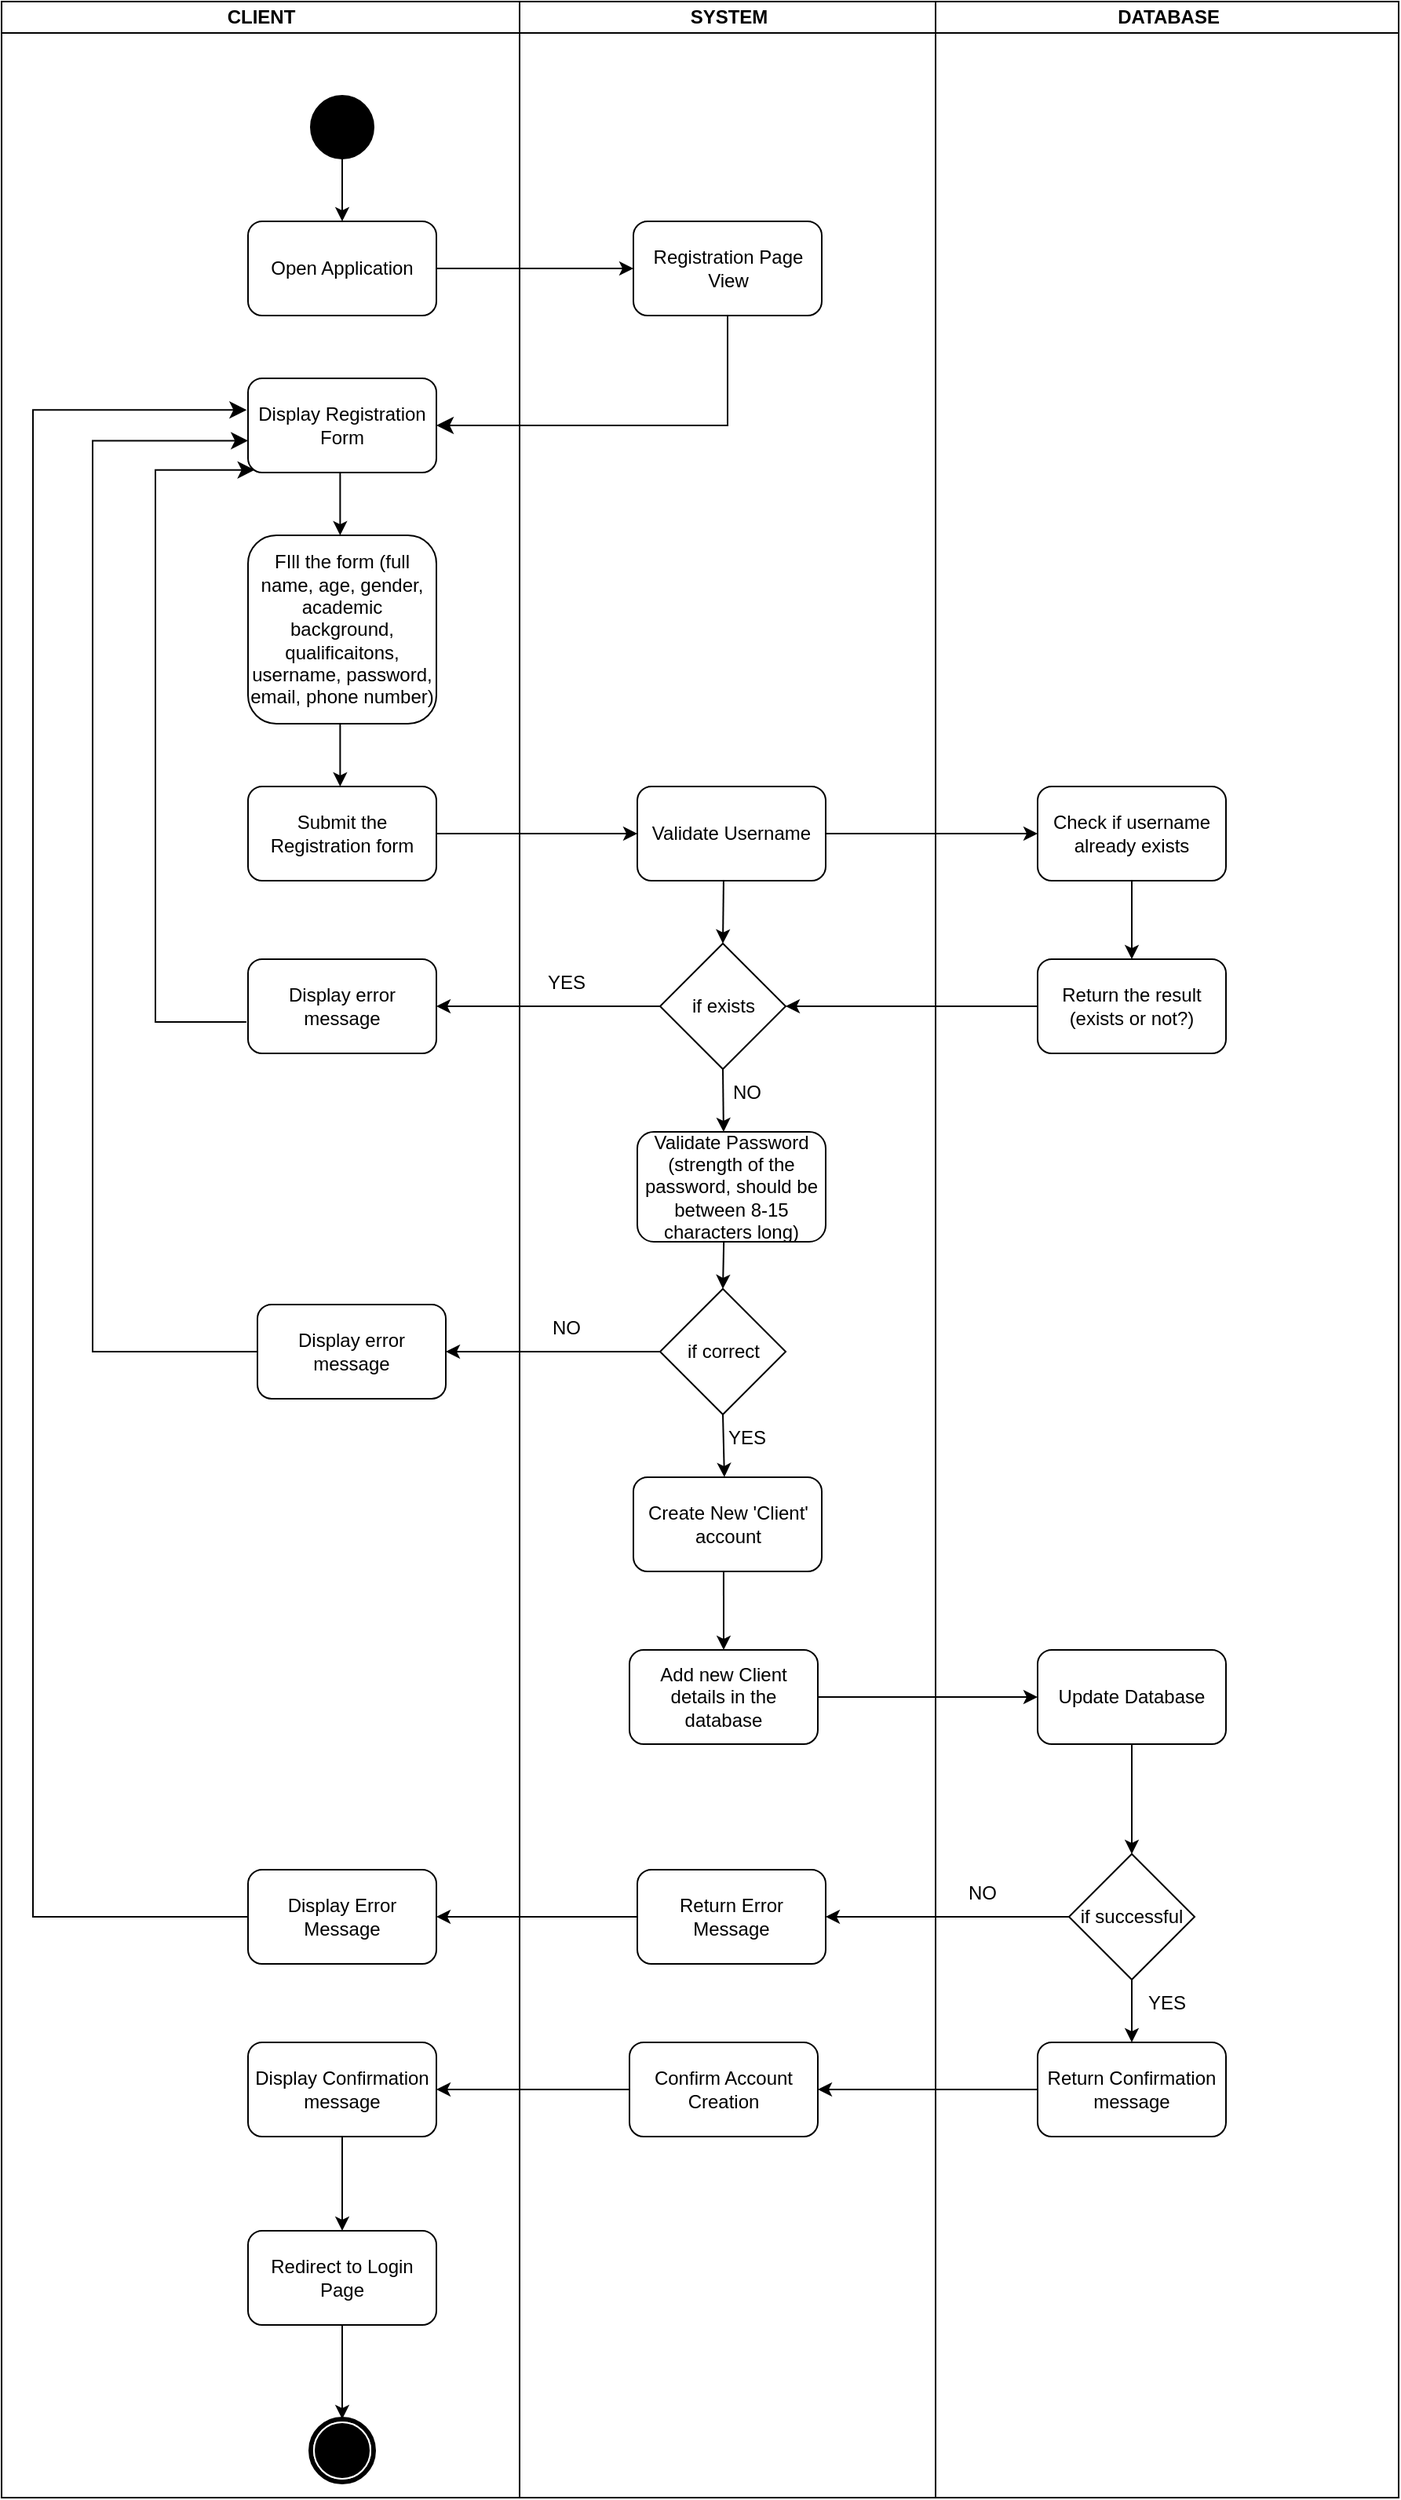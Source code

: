 <mxfile version="24.7.7">
  <diagram name="Page-1" id="0783ab3e-0a74-02c8-0abd-f7b4e66b4bec">
    <mxGraphModel dx="2349" dy="1115" grid="1" gridSize="10" guides="1" tooltips="1" connect="1" arrows="1" fold="1" page="1" pageScale="2" pageWidth="850" pageHeight="1100" background="none" math="0" shadow="0">
      <root>
        <mxCell id="0" />
        <mxCell id="1" parent="0" />
        <mxCell id="1c1d494c118603dd-1" value="" style="swimlane;html=1;childLayout=stackLayout;startSize=0;rounded=0;shadow=0;comic=0;labelBackgroundColor=none;strokeWidth=1;fontFamily=Verdana;fontSize=12;align=center;" parent="1" vertex="1">
          <mxGeometry x="80" y="60" width="890" height="1590" as="geometry" />
        </mxCell>
        <mxCell id="1c1d494c118603dd-2" value="CLIENT" style="swimlane;html=1;startSize=20;" parent="1c1d494c118603dd-1" vertex="1">
          <mxGeometry width="330" height="1590" as="geometry" />
        </mxCell>
        <mxCell id="60571a20871a0731-4" value="" style="ellipse;whiteSpace=wrap;html=1;rounded=0;shadow=0;comic=0;labelBackgroundColor=none;strokeWidth=1;fillColor=#000000;fontFamily=Verdana;fontSize=12;align=center;" parent="1c1d494c118603dd-2" vertex="1">
          <mxGeometry x="197" y="60" width="40" height="40" as="geometry" />
        </mxCell>
        <mxCell id="gRa7N4M2TpN5TnLLKJT--1" value="Open Application" style="rounded=1;whiteSpace=wrap;html=1;" vertex="1" parent="1c1d494c118603dd-2">
          <mxGeometry x="157" y="140" width="120" height="60" as="geometry" />
        </mxCell>
        <mxCell id="gRa7N4M2TpN5TnLLKJT--3" value="Display Registration Form" style="rounded=1;whiteSpace=wrap;html=1;" vertex="1" parent="1c1d494c118603dd-2">
          <mxGeometry x="157" y="240" width="120" height="60" as="geometry" />
        </mxCell>
        <mxCell id="gRa7N4M2TpN5TnLLKJT--4" value="FIll the form (full name, age, gender, academic background, qualificaitons, username, password, email, phone number)" style="rounded=1;whiteSpace=wrap;html=1;" vertex="1" parent="1c1d494c118603dd-2">
          <mxGeometry x="157" y="340" width="120" height="120" as="geometry" />
        </mxCell>
        <mxCell id="gRa7N4M2TpN5TnLLKJT--5" value="Submit the Registration form" style="rounded=1;whiteSpace=wrap;html=1;" vertex="1" parent="1c1d494c118603dd-2">
          <mxGeometry x="157" y="500" width="120" height="60" as="geometry" />
        </mxCell>
        <mxCell id="60571a20871a0731-5" value="" style="shape=mxgraph.bpmn.shape;html=1;verticalLabelPosition=bottom;labelBackgroundColor=#ffffff;verticalAlign=top;perimeter=ellipsePerimeter;outline=end;symbol=terminate;rounded=0;shadow=0;comic=0;strokeWidth=1;fontFamily=Verdana;fontSize=12;align=center;" parent="1c1d494c118603dd-2" vertex="1">
          <mxGeometry x="197" y="1540" width="40" height="40" as="geometry" />
        </mxCell>
        <mxCell id="gRa7N4M2TpN5TnLLKJT--10" value="Display error message" style="rounded=1;whiteSpace=wrap;html=1;" vertex="1" parent="1c1d494c118603dd-2">
          <mxGeometry x="157" y="610" width="120" height="60" as="geometry" />
        </mxCell>
        <mxCell id="gRa7N4M2TpN5TnLLKJT--13" value="Display error message" style="rounded=1;whiteSpace=wrap;html=1;" vertex="1" parent="1c1d494c118603dd-2">
          <mxGeometry x="163" y="830" width="120" height="60" as="geometry" />
        </mxCell>
        <mxCell id="gRa7N4M2TpN5TnLLKJT--21" value="Display Confirmation message" style="rounded=1;whiteSpace=wrap;html=1;" vertex="1" parent="1c1d494c118603dd-2">
          <mxGeometry x="157" y="1300" width="120" height="60" as="geometry" />
        </mxCell>
        <mxCell id="gRa7N4M2TpN5TnLLKJT--22" value="Redirect to Login Page" style="rounded=1;whiteSpace=wrap;html=1;" vertex="1" parent="1c1d494c118603dd-2">
          <mxGeometry x="157" y="1420" width="120" height="60" as="geometry" />
        </mxCell>
        <mxCell id="gRa7N4M2TpN5TnLLKJT--23" value="" style="endArrow=classic;html=1;rounded=0;exitX=0.5;exitY=1;exitDx=0;exitDy=0;entryX=0.5;entryY=0;entryDx=0;entryDy=0;" edge="1" parent="1c1d494c118603dd-2" source="60571a20871a0731-4" target="gRa7N4M2TpN5TnLLKJT--1">
          <mxGeometry width="50" height="50" relative="1" as="geometry">
            <mxPoint x="266" y="130" as="sourcePoint" />
            <mxPoint x="316" y="80" as="targetPoint" />
          </mxGeometry>
        </mxCell>
        <mxCell id="gRa7N4M2TpN5TnLLKJT--26" value="" style="endArrow=classic;html=1;rounded=0;exitX=0.5;exitY=1;exitDx=0;exitDy=0;entryX=0.5;entryY=0;entryDx=0;entryDy=0;" edge="1" parent="1c1d494c118603dd-2">
          <mxGeometry width="50" height="50" relative="1" as="geometry">
            <mxPoint x="215.69" y="300" as="sourcePoint" />
            <mxPoint x="215.69" y="340" as="targetPoint" />
          </mxGeometry>
        </mxCell>
        <mxCell id="gRa7N4M2TpN5TnLLKJT--27" value="" style="endArrow=classic;html=1;rounded=0;exitX=0.5;exitY=1;exitDx=0;exitDy=0;entryX=0.5;entryY=0;entryDx=0;entryDy=0;" edge="1" parent="1c1d494c118603dd-2">
          <mxGeometry width="50" height="50" relative="1" as="geometry">
            <mxPoint x="215.69" y="460" as="sourcePoint" />
            <mxPoint x="215.69" y="500" as="targetPoint" />
          </mxGeometry>
        </mxCell>
        <mxCell id="gRa7N4M2TpN5TnLLKJT--43" value="Display Error Message" style="rounded=1;whiteSpace=wrap;html=1;" vertex="1" parent="1c1d494c118603dd-2">
          <mxGeometry x="157" y="1190" width="120" height="60" as="geometry" />
        </mxCell>
        <mxCell id="gRa7N4M2TpN5TnLLKJT--54" value="" style="endArrow=classic;html=1;rounded=0;exitX=0.5;exitY=1;exitDx=0;exitDy=0;entryX=0.5;entryY=0;entryDx=0;entryDy=0;" edge="1" parent="1c1d494c118603dd-2" source="gRa7N4M2TpN5TnLLKJT--21" target="gRa7N4M2TpN5TnLLKJT--22">
          <mxGeometry width="50" height="50" relative="1" as="geometry">
            <mxPoint x="326" y="1400" as="sourcePoint" />
            <mxPoint x="376" y="1350" as="targetPoint" />
          </mxGeometry>
        </mxCell>
        <mxCell id="gRa7N4M2TpN5TnLLKJT--55" value="" style="endArrow=classic;html=1;rounded=0;exitX=0.5;exitY=1;exitDx=0;exitDy=0;entryX=0.5;entryY=0;entryDx=0;entryDy=0;" edge="1" parent="1c1d494c118603dd-2" source="gRa7N4M2TpN5TnLLKJT--22" target="60571a20871a0731-5">
          <mxGeometry width="50" height="50" relative="1" as="geometry">
            <mxPoint x="396" y="1570" as="sourcePoint" />
            <mxPoint x="446" y="1520" as="targetPoint" />
          </mxGeometry>
        </mxCell>
        <mxCell id="gRa7N4M2TpN5TnLLKJT--56" value="" style="edgeStyle=elbowEdgeStyle;elbow=horizontal;endArrow=classic;html=1;curved=0;rounded=0;endSize=8;startSize=8;entryX=0.036;entryY=0.972;entryDx=0;entryDy=0;entryPerimeter=0;" edge="1" parent="1c1d494c118603dd-2" target="gRa7N4M2TpN5TnLLKJT--3">
          <mxGeometry width="50" height="50" relative="1" as="geometry">
            <mxPoint x="156" y="650" as="sourcePoint" />
            <mxPoint x="156" y="300" as="targetPoint" />
            <Array as="points">
              <mxPoint x="98" y="480" />
            </Array>
          </mxGeometry>
        </mxCell>
        <mxCell id="gRa7N4M2TpN5TnLLKJT--59" value="" style="edgeStyle=elbowEdgeStyle;elbow=horizontal;endArrow=classic;html=1;curved=0;rounded=0;endSize=8;startSize=8;exitX=0;exitY=0.5;exitDx=0;exitDy=0;entryX=0.001;entryY=0.662;entryDx=0;entryDy=0;entryPerimeter=0;" edge="1" parent="1c1d494c118603dd-2" source="gRa7N4M2TpN5TnLLKJT--13" target="gRa7N4M2TpN5TnLLKJT--3">
          <mxGeometry width="50" height="50" relative="1" as="geometry">
            <mxPoint x="232" y="780" as="sourcePoint" />
            <mxPoint x="282" y="730" as="targetPoint" />
            <Array as="points">
              <mxPoint x="58" y="570" />
            </Array>
          </mxGeometry>
        </mxCell>
        <mxCell id="gRa7N4M2TpN5TnLLKJT--60" value="" style="edgeStyle=elbowEdgeStyle;elbow=horizontal;endArrow=classic;html=1;curved=0;rounded=0;endSize=8;startSize=8;exitX=0;exitY=0.5;exitDx=0;exitDy=0;entryX=-0.007;entryY=0.336;entryDx=0;entryDy=0;entryPerimeter=0;" edge="1" parent="1c1d494c118603dd-2" source="gRa7N4M2TpN5TnLLKJT--43" target="gRa7N4M2TpN5TnLLKJT--3">
          <mxGeometry width="50" height="50" relative="1" as="geometry">
            <mxPoint x="-10" y="1190" as="sourcePoint" />
            <mxPoint x="40" y="1140" as="targetPoint" />
            <Array as="points">
              <mxPoint x="20" y="1190" />
            </Array>
          </mxGeometry>
        </mxCell>
        <mxCell id="1c1d494c118603dd-3" value="SYSTEM" style="swimlane;html=1;startSize=20;" parent="1c1d494c118603dd-1" vertex="1">
          <mxGeometry x="330" width="265" height="1590" as="geometry" />
        </mxCell>
        <mxCell id="gRa7N4M2TpN5TnLLKJT--2" value="Registration Page View" style="rounded=1;whiteSpace=wrap;html=1;" vertex="1" parent="1c1d494c118603dd-3">
          <mxGeometry x="72.5" y="140" width="120" height="60" as="geometry" />
        </mxCell>
        <mxCell id="gRa7N4M2TpN5TnLLKJT--6" value="Validate Username" style="rounded=1;whiteSpace=wrap;html=1;" vertex="1" parent="1c1d494c118603dd-3">
          <mxGeometry x="75" y="500" width="120" height="60" as="geometry" />
        </mxCell>
        <mxCell id="gRa7N4M2TpN5TnLLKJT--9" value="if exists" style="rhombus;whiteSpace=wrap;html=1;" vertex="1" parent="1c1d494c118603dd-3">
          <mxGeometry x="89.5" y="600" width="80" height="80" as="geometry" />
        </mxCell>
        <mxCell id="gRa7N4M2TpN5TnLLKJT--11" value="Validate Password&lt;div&gt;(strength of the password, should be between 8-15 characters long)&lt;/div&gt;" style="rounded=1;whiteSpace=wrap;html=1;" vertex="1" parent="1c1d494c118603dd-3">
          <mxGeometry x="75" y="720" width="120" height="70" as="geometry" />
        </mxCell>
        <mxCell id="gRa7N4M2TpN5TnLLKJT--12" value="if correct" style="rhombus;whiteSpace=wrap;html=1;" vertex="1" parent="1c1d494c118603dd-3">
          <mxGeometry x="89.5" y="820" width="80" height="80" as="geometry" />
        </mxCell>
        <mxCell id="gRa7N4M2TpN5TnLLKJT--14" value="Create New &#39;Client&#39; account" style="rounded=1;whiteSpace=wrap;html=1;" vertex="1" parent="1c1d494c118603dd-3">
          <mxGeometry x="72.5" y="940" width="120" height="60" as="geometry" />
        </mxCell>
        <mxCell id="gRa7N4M2TpN5TnLLKJT--15" value="Add new Client details in the database" style="rounded=1;whiteSpace=wrap;html=1;" vertex="1" parent="1c1d494c118603dd-3">
          <mxGeometry x="70" y="1050" width="120" height="60" as="geometry" />
        </mxCell>
        <mxCell id="gRa7N4M2TpN5TnLLKJT--18" value="Return Error Message" style="rounded=1;whiteSpace=wrap;html=1;" vertex="1" parent="1c1d494c118603dd-3">
          <mxGeometry x="75" y="1190" width="120" height="60" as="geometry" />
        </mxCell>
        <mxCell id="gRa7N4M2TpN5TnLLKJT--20" value="Confirm Account Creation" style="rounded=1;whiteSpace=wrap;html=1;" vertex="1" parent="1c1d494c118603dd-3">
          <mxGeometry x="70" y="1300" width="120" height="60" as="geometry" />
        </mxCell>
        <mxCell id="gRa7N4M2TpN5TnLLKJT--29" value="" style="endArrow=classic;html=1;rounded=0;exitX=0.458;exitY=1.009;exitDx=0;exitDy=0;entryX=0.5;entryY=0;entryDx=0;entryDy=0;exitPerimeter=0;" edge="1" parent="1c1d494c118603dd-3" source="gRa7N4M2TpN5TnLLKJT--6" target="gRa7N4M2TpN5TnLLKJT--9">
          <mxGeometry width="50" height="50" relative="1" as="geometry">
            <mxPoint x="175" y="610" as="sourcePoint" />
            <mxPoint x="225" y="560" as="targetPoint" />
          </mxGeometry>
        </mxCell>
        <mxCell id="gRa7N4M2TpN5TnLLKJT--31" value="YES" style="text;html=1;align=center;verticalAlign=middle;whiteSpace=wrap;rounded=0;" vertex="1" parent="1c1d494c118603dd-3">
          <mxGeometry y="610" width="60" height="30" as="geometry" />
        </mxCell>
        <mxCell id="gRa7N4M2TpN5TnLLKJT--32" value="" style="endArrow=classic;html=1;rounded=0;exitX=0.5;exitY=1;exitDx=0;exitDy=0;entryX=0.458;entryY=0;entryDx=0;entryDy=0;entryPerimeter=0;" edge="1" parent="1c1d494c118603dd-3" source="gRa7N4M2TpN5TnLLKJT--9" target="gRa7N4M2TpN5TnLLKJT--11">
          <mxGeometry width="50" height="50" relative="1" as="geometry">
            <mxPoint x="129.81" y="681" as="sourcePoint" />
            <mxPoint x="130" y="710" as="targetPoint" />
          </mxGeometry>
        </mxCell>
        <mxCell id="gRa7N4M2TpN5TnLLKJT--33" value="NO" style="text;html=1;align=center;verticalAlign=middle;whiteSpace=wrap;rounded=0;" vertex="1" parent="1c1d494c118603dd-3">
          <mxGeometry x="130" y="680" width="30" height="30" as="geometry" />
        </mxCell>
        <mxCell id="gRa7N4M2TpN5TnLLKJT--34" value="" style="endArrow=classic;html=1;rounded=0;exitX=0.459;exitY=1.007;exitDx=0;exitDy=0;exitPerimeter=0;entryX=0.5;entryY=0;entryDx=0;entryDy=0;" edge="1" parent="1c1d494c118603dd-3" source="gRa7N4M2TpN5TnLLKJT--11" target="gRa7N4M2TpN5TnLLKJT--12">
          <mxGeometry width="50" height="50" relative="1" as="geometry">
            <mxPoint x="-20" y="920" as="sourcePoint" />
            <mxPoint x="30" y="870" as="targetPoint" />
          </mxGeometry>
        </mxCell>
        <mxCell id="gRa7N4M2TpN5TnLLKJT--36" value="NO" style="text;html=1;align=center;verticalAlign=middle;whiteSpace=wrap;rounded=0;" vertex="1" parent="1c1d494c118603dd-3">
          <mxGeometry y="830" width="60" height="30" as="geometry" />
        </mxCell>
        <mxCell id="gRa7N4M2TpN5TnLLKJT--37" value="" style="endArrow=classic;html=1;rounded=0;exitX=0.5;exitY=1;exitDx=0;exitDy=0;entryX=0.483;entryY=-0.002;entryDx=0;entryDy=0;entryPerimeter=0;" edge="1" parent="1c1d494c118603dd-3" source="gRa7N4M2TpN5TnLLKJT--12" target="gRa7N4M2TpN5TnLLKJT--14">
          <mxGeometry width="50" height="50" relative="1" as="geometry">
            <mxPoint x="-70" y="950" as="sourcePoint" />
            <mxPoint x="-20" y="900" as="targetPoint" />
          </mxGeometry>
        </mxCell>
        <mxCell id="gRa7N4M2TpN5TnLLKJT--38" value="YES" style="text;html=1;align=center;verticalAlign=middle;whiteSpace=wrap;rounded=0;" vertex="1" parent="1c1d494c118603dd-3">
          <mxGeometry x="130" y="900" width="30" height="30" as="geometry" />
        </mxCell>
        <mxCell id="gRa7N4M2TpN5TnLLKJT--42" value="" style="endArrow=classic;html=1;rounded=0;exitX=0.479;exitY=1;exitDx=0;exitDy=0;entryX=0.5;entryY=0;entryDx=0;entryDy=0;exitPerimeter=0;" edge="1" parent="1c1d494c118603dd-3" source="gRa7N4M2TpN5TnLLKJT--14" target="gRa7N4M2TpN5TnLLKJT--15">
          <mxGeometry width="50" height="50" relative="1" as="geometry">
            <mxPoint x="210" y="1030" as="sourcePoint" />
            <mxPoint x="260" y="980" as="targetPoint" />
          </mxGeometry>
        </mxCell>
        <mxCell id="gRa7N4M2TpN5TnLLKJT--24" value="" style="endArrow=classic;html=1;rounded=0;exitX=1;exitY=0.5;exitDx=0;exitDy=0;entryX=0;entryY=0.5;entryDx=0;entryDy=0;" edge="1" parent="1c1d494c118603dd-1" source="gRa7N4M2TpN5TnLLKJT--1" target="gRa7N4M2TpN5TnLLKJT--2">
          <mxGeometry width="50" height="50" relative="1" as="geometry">
            <mxPoint x="230" y="160" as="sourcePoint" />
            <mxPoint x="230" y="200" as="targetPoint" />
          </mxGeometry>
        </mxCell>
        <mxCell id="gRa7N4M2TpN5TnLLKJT--25" value="" style="edgeStyle=segmentEdgeStyle;endArrow=classic;html=1;curved=0;rounded=0;endSize=8;startSize=8;entryX=1;entryY=0.5;entryDx=0;entryDy=0;exitX=0.5;exitY=1;exitDx=0;exitDy=0;" edge="1" parent="1c1d494c118603dd-1" source="gRa7N4M2TpN5TnLLKJT--2" target="gRa7N4M2TpN5TnLLKJT--3">
          <mxGeometry width="50" height="50" relative="1" as="geometry">
            <mxPoint x="345" y="250" as="sourcePoint" />
            <mxPoint x="390" y="310" as="targetPoint" />
            <Array as="points">
              <mxPoint x="462" y="270" />
            </Array>
          </mxGeometry>
        </mxCell>
        <mxCell id="gRa7N4M2TpN5TnLLKJT--28" value="" style="endArrow=classic;html=1;rounded=0;exitX=1;exitY=0.5;exitDx=0;exitDy=0;entryX=0;entryY=0.5;entryDx=0;entryDy=0;" edge="1" parent="1c1d494c118603dd-1" source="gRa7N4M2TpN5TnLLKJT--5" target="gRa7N4M2TpN5TnLLKJT--6">
          <mxGeometry width="50" height="50" relative="1" as="geometry">
            <mxPoint x="230" y="560" as="sourcePoint" />
            <mxPoint x="280" y="510" as="targetPoint" />
          </mxGeometry>
        </mxCell>
        <mxCell id="1c1d494c118603dd-4" value="DATABASE" style="swimlane;html=1;startSize=20;" parent="1c1d494c118603dd-1" vertex="1">
          <mxGeometry x="595" width="295" height="1590" as="geometry" />
        </mxCell>
        <mxCell id="gRa7N4M2TpN5TnLLKJT--7" value="Check if username already exists" style="rounded=1;whiteSpace=wrap;html=1;" vertex="1" parent="1c1d494c118603dd-4">
          <mxGeometry x="65" y="500" width="120" height="60" as="geometry" />
        </mxCell>
        <mxCell id="gRa7N4M2TpN5TnLLKJT--8" value="Return the result&lt;div&gt;(exists or not?)&lt;/div&gt;" style="rounded=1;whiteSpace=wrap;html=1;" vertex="1" parent="1c1d494c118603dd-4">
          <mxGeometry x="65" y="610" width="120" height="60" as="geometry" />
        </mxCell>
        <mxCell id="gRa7N4M2TpN5TnLLKJT--16" value="Update Database" style="rounded=1;whiteSpace=wrap;html=1;" vertex="1" parent="1c1d494c118603dd-4">
          <mxGeometry x="65" y="1050" width="120" height="60" as="geometry" />
        </mxCell>
        <mxCell id="gRa7N4M2TpN5TnLLKJT--17" value="if successful" style="rhombus;whiteSpace=wrap;html=1;" vertex="1" parent="1c1d494c118603dd-4">
          <mxGeometry x="85" y="1180" width="80" height="80" as="geometry" />
        </mxCell>
        <mxCell id="gRa7N4M2TpN5TnLLKJT--19" value="Return Confirmation message" style="rounded=1;whiteSpace=wrap;html=1;" vertex="1" parent="1c1d494c118603dd-4">
          <mxGeometry x="65" y="1300" width="120" height="60" as="geometry" />
        </mxCell>
        <mxCell id="gRa7N4M2TpN5TnLLKJT--40" value="" style="endArrow=classic;html=1;rounded=0;entryX=0.5;entryY=0;entryDx=0;entryDy=0;exitX=0.5;exitY=1;exitDx=0;exitDy=0;" edge="1" parent="1c1d494c118603dd-4" source="gRa7N4M2TpN5TnLLKJT--7" target="gRa7N4M2TpN5TnLLKJT--8">
          <mxGeometry width="50" height="50" relative="1" as="geometry">
            <mxPoint x="25" y="620" as="sourcePoint" />
            <mxPoint x="75" y="570" as="targetPoint" />
          </mxGeometry>
        </mxCell>
        <mxCell id="gRa7N4M2TpN5TnLLKJT--45" value="" style="endArrow=classic;html=1;rounded=0;exitX=0.5;exitY=1;exitDx=0;exitDy=0;entryX=0.5;entryY=0;entryDx=0;entryDy=0;" edge="1" parent="1c1d494c118603dd-4" source="gRa7N4M2TpN5TnLLKJT--16" target="gRa7N4M2TpN5TnLLKJT--17">
          <mxGeometry width="50" height="50" relative="1" as="geometry">
            <mxPoint x="175" y="1160" as="sourcePoint" />
            <mxPoint x="225" y="1110" as="targetPoint" />
          </mxGeometry>
        </mxCell>
        <mxCell id="gRa7N4M2TpN5TnLLKJT--47" value="NO" style="text;html=1;align=center;verticalAlign=middle;whiteSpace=wrap;rounded=0;" vertex="1" parent="1c1d494c118603dd-4">
          <mxGeometry y="1190" width="60" height="30" as="geometry" />
        </mxCell>
        <mxCell id="gRa7N4M2TpN5TnLLKJT--48" value="" style="endArrow=classic;html=1;rounded=0;exitX=0.5;exitY=1;exitDx=0;exitDy=0;entryX=0.5;entryY=0;entryDx=0;entryDy=0;" edge="1" parent="1c1d494c118603dd-4" source="gRa7N4M2TpN5TnLLKJT--17" target="gRa7N4M2TpN5TnLLKJT--19">
          <mxGeometry width="50" height="50" relative="1" as="geometry">
            <mxPoint x="205" y="1300" as="sourcePoint" />
            <mxPoint x="255" y="1250" as="targetPoint" />
          </mxGeometry>
        </mxCell>
        <mxCell id="gRa7N4M2TpN5TnLLKJT--49" value="YES" style="text;html=1;align=center;verticalAlign=middle;whiteSpace=wrap;rounded=0;" vertex="1" parent="1c1d494c118603dd-4">
          <mxGeometry x="125" y="1260" width="45" height="30" as="geometry" />
        </mxCell>
        <mxCell id="gRa7N4M2TpN5TnLLKJT--30" value="" style="endArrow=classic;html=1;rounded=0;entryX=1;entryY=0.5;entryDx=0;entryDy=0;exitX=0;exitY=0.5;exitDx=0;exitDy=0;" edge="1" parent="1c1d494c118603dd-1" source="gRa7N4M2TpN5TnLLKJT--9" target="gRa7N4M2TpN5TnLLKJT--10">
          <mxGeometry width="50" height="50" relative="1" as="geometry">
            <mxPoint x="260" y="730" as="sourcePoint" />
            <mxPoint x="310" y="680" as="targetPoint" />
          </mxGeometry>
        </mxCell>
        <mxCell id="gRa7N4M2TpN5TnLLKJT--35" value="" style="endArrow=classic;html=1;rounded=0;exitX=0;exitY=0.5;exitDx=0;exitDy=0;entryX=1;entryY=0.5;entryDx=0;entryDy=0;" edge="1" parent="1c1d494c118603dd-1" source="gRa7N4M2TpN5TnLLKJT--12" target="gRa7N4M2TpN5TnLLKJT--13">
          <mxGeometry width="50" height="50" relative="1" as="geometry">
            <mxPoint x="180" y="930" as="sourcePoint" />
            <mxPoint x="230" y="880" as="targetPoint" />
          </mxGeometry>
        </mxCell>
        <mxCell id="gRa7N4M2TpN5TnLLKJT--39" value="" style="endArrow=classic;html=1;rounded=0;exitX=1;exitY=0.5;exitDx=0;exitDy=0;entryX=0;entryY=0.5;entryDx=0;entryDy=0;" edge="1" parent="1c1d494c118603dd-1" source="gRa7N4M2TpN5TnLLKJT--6" target="gRa7N4M2TpN5TnLLKJT--7">
          <mxGeometry width="50" height="50" relative="1" as="geometry">
            <mxPoint x="490" y="580" as="sourcePoint" />
            <mxPoint x="540" y="530" as="targetPoint" />
          </mxGeometry>
        </mxCell>
        <mxCell id="gRa7N4M2TpN5TnLLKJT--41" value="" style="endArrow=classic;html=1;rounded=0;entryX=1;entryY=0.5;entryDx=0;entryDy=0;exitX=0;exitY=0.5;exitDx=0;exitDy=0;" edge="1" parent="1c1d494c118603dd-1" source="gRa7N4M2TpN5TnLLKJT--8" target="gRa7N4M2TpN5TnLLKJT--9">
          <mxGeometry width="50" height="50" relative="1" as="geometry">
            <mxPoint x="510" y="670" as="sourcePoint" />
            <mxPoint x="560" y="620" as="targetPoint" />
          </mxGeometry>
        </mxCell>
        <mxCell id="gRa7N4M2TpN5TnLLKJT--44" value="" style="endArrow=classic;html=1;rounded=0;exitX=1;exitY=0.5;exitDx=0;exitDy=0;entryX=0;entryY=0.5;entryDx=0;entryDy=0;" edge="1" parent="1c1d494c118603dd-1" source="gRa7N4M2TpN5TnLLKJT--15" target="gRa7N4M2TpN5TnLLKJT--16">
          <mxGeometry width="50" height="50" relative="1" as="geometry">
            <mxPoint x="500" y="1090" as="sourcePoint" />
            <mxPoint x="550" y="1040" as="targetPoint" />
          </mxGeometry>
        </mxCell>
        <mxCell id="gRa7N4M2TpN5TnLLKJT--46" value="" style="endArrow=classic;html=1;rounded=0;exitX=0;exitY=0.5;exitDx=0;exitDy=0;entryX=1;entryY=0.5;entryDx=0;entryDy=0;" edge="1" parent="1c1d494c118603dd-1" source="gRa7N4M2TpN5TnLLKJT--17" target="gRa7N4M2TpN5TnLLKJT--18">
          <mxGeometry width="50" height="50" relative="1" as="geometry">
            <mxPoint x="500" y="1240" as="sourcePoint" />
            <mxPoint x="550" y="1190" as="targetPoint" />
          </mxGeometry>
        </mxCell>
        <mxCell id="gRa7N4M2TpN5TnLLKJT--51" value="" style="endArrow=classic;html=1;rounded=0;exitX=0;exitY=0.5;exitDx=0;exitDy=0;entryX=1;entryY=0.5;entryDx=0;entryDy=0;" edge="1" parent="1c1d494c118603dd-1" source="gRa7N4M2TpN5TnLLKJT--19" target="gRa7N4M2TpN5TnLLKJT--20">
          <mxGeometry width="50" height="50" relative="1" as="geometry">
            <mxPoint x="490" y="1355" as="sourcePoint" />
            <mxPoint x="540" y="1305" as="targetPoint" />
          </mxGeometry>
        </mxCell>
        <mxCell id="gRa7N4M2TpN5TnLLKJT--52" value="" style="endArrow=classic;html=1;rounded=0;entryX=1;entryY=0.5;entryDx=0;entryDy=0;exitX=0;exitY=0.5;exitDx=0;exitDy=0;" edge="1" parent="1c1d494c118603dd-1" source="gRa7N4M2TpN5TnLLKJT--18" target="gRa7N4M2TpN5TnLLKJT--43">
          <mxGeometry width="50" height="50" relative="1" as="geometry">
            <mxPoint x="320" y="1210" as="sourcePoint" />
            <mxPoint x="322.5" y="1160" as="targetPoint" />
          </mxGeometry>
        </mxCell>
        <mxCell id="gRa7N4M2TpN5TnLLKJT--53" value="" style="endArrow=classic;html=1;rounded=0;exitX=0;exitY=0.5;exitDx=0;exitDy=0;entryX=1;entryY=0.5;entryDx=0;entryDy=0;" edge="1" parent="1c1d494c118603dd-1" source="gRa7N4M2TpN5TnLLKJT--20" target="gRa7N4M2TpN5TnLLKJT--21">
          <mxGeometry width="50" height="50" relative="1" as="geometry">
            <mxPoint x="230" y="1330" as="sourcePoint" />
            <mxPoint x="270" y="1270" as="targetPoint" />
          </mxGeometry>
        </mxCell>
      </root>
    </mxGraphModel>
  </diagram>
</mxfile>

